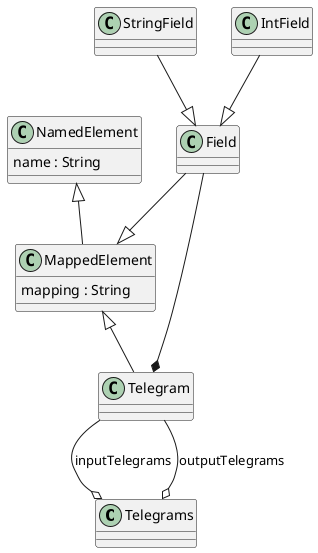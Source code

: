 @startuml
class Telegrams {
}

class NamedElement {
	name : String
}

class MappedElement {
	mapping : String
}

NamedElement <|-- MappedElement

class Telegram {
	
}

MappedElement <|-- Telegram
Telegram --o Telegrams : inputTelegrams
Telegram --o Telegrams : outputTelegrams

class Field {
}

Field --|> MappedElement
Field --* Telegram

class StringField {
}

StringField --|> Field

class IntField {
}

IntField --|> Field
@enduml